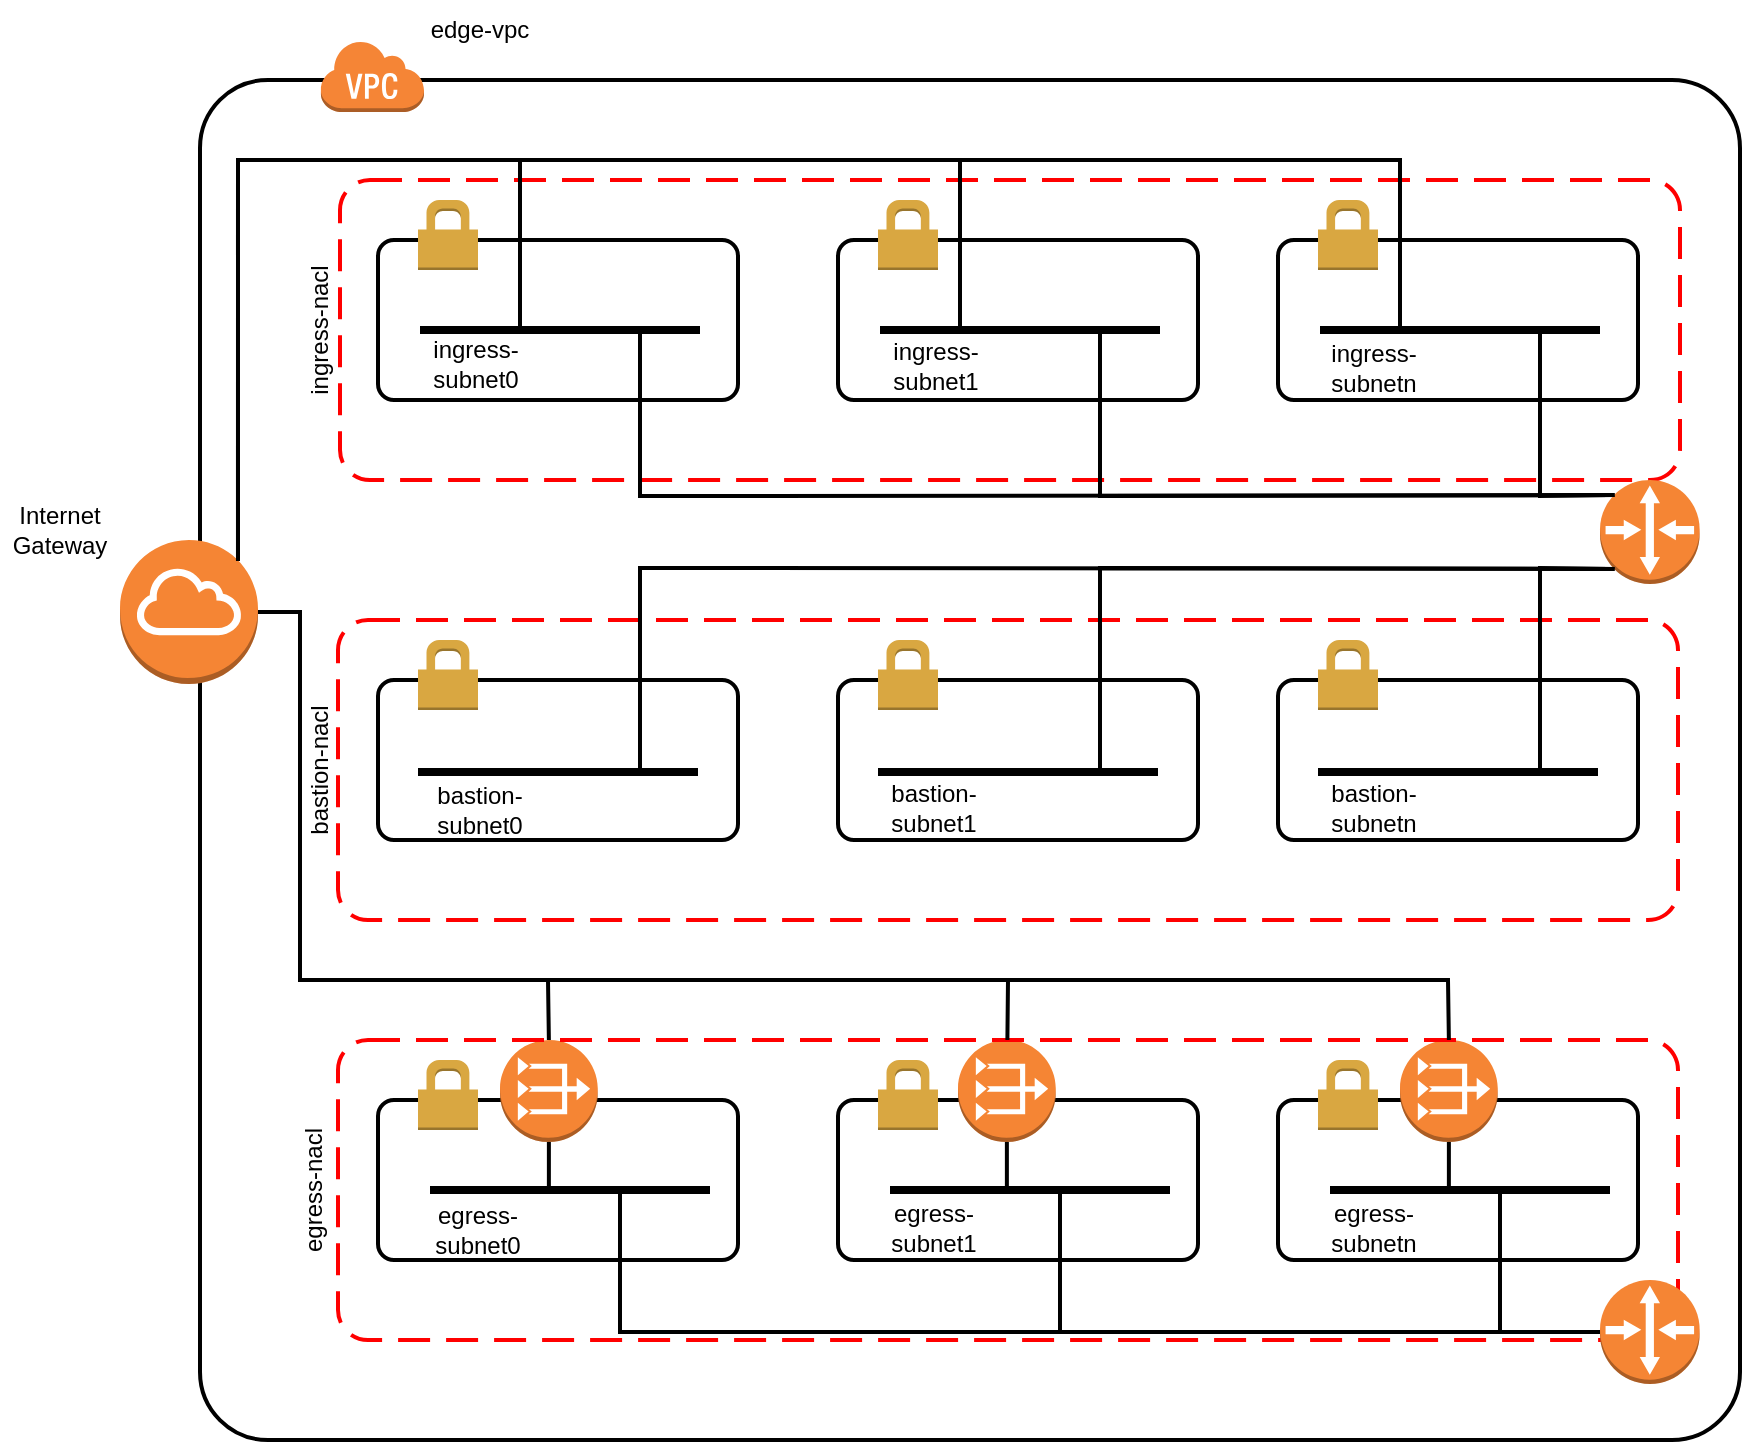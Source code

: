 <mxfile>
    <diagram id="WIGDCP3yOsYosLk1Ud_d" name="Page-1">
        <mxGraphModel dx="2545" dy="906" grid="1" gridSize="10" guides="1" tooltips="1" connect="1" arrows="1" fold="1" page="1" pageScale="1" pageWidth="827" pageHeight="1169" math="0" shadow="0">
            <root>
                <mxCell id="0"/>
                <object label="VPC" id="1">
                    <mxCell style="" parent="0"/>
                </object>
                <mxCell id="2" value="" style="rounded=1;arcSize=5;dashed=0;fillColor=none;gradientColor=none;strokeWidth=2;" parent="1" vertex="1">
                    <mxGeometry x="10" y="70" width="770" height="680" as="geometry"/>
                </mxCell>
                <mxCell id="3" value="" style="dashed=0;html=1;shape=mxgraph.aws3.virtual_private_cloud;fillColor=#F58536;gradientColor=none;dashed=0;" parent="1" vertex="1">
                    <mxGeometry x="70" y="50" width="52" height="36" as="geometry"/>
                </mxCell>
                <object label="subnets" id="4">
                    <mxCell parent="0"/>
                </object>
                <mxCell id="5" value="" style="rounded=1;arcSize=10;dashed=0;fillColor=none;gradientColor=none;strokeWidth=2;" parent="4" vertex="1">
                    <mxGeometry x="99" y="150" width="180" height="80" as="geometry"/>
                </mxCell>
                <mxCell id="6" value="" style="dashed=0;html=1;shape=mxgraph.aws3.permissions;fillColor=#D9A741;gradientColor=none;dashed=0;" parent="4" vertex="1">
                    <mxGeometry x="119" y="130" width="30" height="35" as="geometry"/>
                </mxCell>
                <mxCell id="14" value="" style="rounded=1;arcSize=10;dashed=0;fillColor=none;gradientColor=none;strokeWidth=2;" parent="4" vertex="1">
                    <mxGeometry x="329" y="150" width="180" height="80" as="geometry"/>
                </mxCell>
                <mxCell id="16" value="" style="rounded=1;arcSize=10;dashed=0;fillColor=none;gradientColor=none;strokeWidth=2;" parent="4" vertex="1">
                    <mxGeometry x="549" y="150" width="180" height="80" as="geometry"/>
                </mxCell>
                <mxCell id="13" value="" style="dashed=0;html=1;shape=mxgraph.aws3.permissions;fillColor=#D9A741;gradientColor=none;dashed=0;" parent="4" vertex="1">
                    <mxGeometry x="349" y="130" width="30" height="35" as="geometry"/>
                </mxCell>
                <mxCell id="15" value="" style="dashed=0;html=1;shape=mxgraph.aws3.permissions;fillColor=#D9A741;gradientColor=none;dashed=0;" parent="4" vertex="1">
                    <mxGeometry x="569" y="130" width="30" height="35" as="geometry"/>
                </mxCell>
                <mxCell id="17" value="" style="rounded=1;arcSize=10;dashed=0;fillColor=none;gradientColor=none;strokeWidth=2;" parent="4" vertex="1">
                    <mxGeometry x="99" y="370" width="180" height="80" as="geometry"/>
                </mxCell>
                <mxCell id="18" value="" style="dashed=0;html=1;shape=mxgraph.aws3.permissions;fillColor=#D9A741;gradientColor=none;dashed=0;" parent="4" vertex="1">
                    <mxGeometry x="119" y="350" width="30" height="35" as="geometry"/>
                </mxCell>
                <mxCell id="19" value="" style="rounded=1;arcSize=10;dashed=0;fillColor=none;gradientColor=none;strokeWidth=2;" parent="4" vertex="1">
                    <mxGeometry x="329" y="370" width="180" height="80" as="geometry"/>
                </mxCell>
                <mxCell id="20" value="" style="rounded=1;arcSize=10;dashed=0;fillColor=none;gradientColor=none;strokeWidth=2;" parent="4" vertex="1">
                    <mxGeometry x="549" y="370" width="180" height="80" as="geometry"/>
                </mxCell>
                <mxCell id="21" value="" style="dashed=0;html=1;shape=mxgraph.aws3.permissions;fillColor=#D9A741;gradientColor=none;dashed=0;" parent="4" vertex="1">
                    <mxGeometry x="349" y="350" width="30" height="35" as="geometry"/>
                </mxCell>
                <mxCell id="22" value="" style="dashed=0;html=1;shape=mxgraph.aws3.permissions;fillColor=#D9A741;gradientColor=none;dashed=0;" parent="4" vertex="1">
                    <mxGeometry x="569" y="350" width="30" height="35" as="geometry"/>
                </mxCell>
                <mxCell id="23" value="" style="rounded=1;arcSize=10;dashed=0;fillColor=none;gradientColor=none;strokeWidth=2;" parent="4" vertex="1">
                    <mxGeometry x="99" y="580" width="180" height="80" as="geometry"/>
                </mxCell>
                <mxCell id="24" value="" style="dashed=0;html=1;shape=mxgraph.aws3.permissions;fillColor=#D9A741;gradientColor=none;dashed=0;" parent="4" vertex="1">
                    <mxGeometry x="119" y="560" width="30" height="35" as="geometry"/>
                </mxCell>
                <mxCell id="25" value="" style="rounded=1;arcSize=10;dashed=0;fillColor=none;gradientColor=none;strokeWidth=2;" parent="4" vertex="1">
                    <mxGeometry x="329" y="580" width="180" height="80" as="geometry"/>
                </mxCell>
                <mxCell id="26" value="" style="rounded=1;arcSize=10;dashed=0;fillColor=none;gradientColor=none;strokeWidth=2;" parent="4" vertex="1">
                    <mxGeometry x="549" y="580" width="180" height="80" as="geometry"/>
                </mxCell>
                <mxCell id="27" value="" style="dashed=0;html=1;shape=mxgraph.aws3.permissions;fillColor=#D9A741;gradientColor=none;dashed=0;" parent="4" vertex="1">
                    <mxGeometry x="349" y="560" width="30" height="35" as="geometry"/>
                </mxCell>
                <mxCell id="28" value="" style="dashed=0;html=1;shape=mxgraph.aws3.permissions;fillColor=#D9A741;gradientColor=none;dashed=0;" parent="4" vertex="1">
                    <mxGeometry x="569" y="560" width="30" height="35" as="geometry"/>
                </mxCell>
                <mxCell id="29" value="edge-vpc" style="text;html=1;strokeColor=none;fillColor=none;align=center;verticalAlign=middle;whiteSpace=wrap;rounded=0;" parent="4" vertex="1">
                    <mxGeometry x="120" y="30" width="60" height="30" as="geometry"/>
                </mxCell>
                <mxCell id="63" value="" style="line;strokeWidth=4;html=1;perimeter=backbonePerimeter;points=[];outlineConnect=0;" vertex="1" parent="4">
                    <mxGeometry x="120" y="190" width="140" height="10" as="geometry"/>
                </mxCell>
                <mxCell id="64" value="" style="line;strokeWidth=4;html=1;perimeter=backbonePerimeter;points=[];outlineConnect=0;" vertex="1" parent="4">
                    <mxGeometry x="350" y="190" width="140" height="10" as="geometry"/>
                </mxCell>
                <mxCell id="65" value="" style="line;strokeWidth=4;html=1;perimeter=backbonePerimeter;points=[];outlineConnect=0;" vertex="1" parent="4">
                    <mxGeometry x="570" y="190" width="140" height="10" as="geometry"/>
                </mxCell>
                <mxCell id="66" value="" style="line;strokeWidth=4;html=1;perimeter=backbonePerimeter;points=[];outlineConnect=0;" vertex="1" parent="4">
                    <mxGeometry x="569" y="411" width="140" height="10" as="geometry"/>
                </mxCell>
                <mxCell id="67" value="" style="line;strokeWidth=4;html=1;perimeter=backbonePerimeter;points=[];outlineConnect=0;" vertex="1" parent="4">
                    <mxGeometry x="349" y="411" width="140" height="10" as="geometry"/>
                </mxCell>
                <mxCell id="68" value="" style="line;strokeWidth=4;html=1;perimeter=backbonePerimeter;points=[];outlineConnect=0;" vertex="1" parent="4">
                    <mxGeometry x="119" y="411" width="140" height="10" as="geometry"/>
                </mxCell>
                <mxCell id="69" value="" style="line;strokeWidth=4;html=1;perimeter=backbonePerimeter;points=[];outlineConnect=0;" vertex="1" parent="4">
                    <mxGeometry x="125" y="620" width="140" height="10" as="geometry"/>
                </mxCell>
                <mxCell id="70" value="" style="line;strokeWidth=4;html=1;perimeter=backbonePerimeter;points=[];outlineConnect=0;" vertex="1" parent="4">
                    <mxGeometry x="355" y="620" width="140" height="10" as="geometry"/>
                </mxCell>
                <mxCell id="71" value="" style="line;strokeWidth=4;html=1;perimeter=backbonePerimeter;points=[];outlineConnect=0;" vertex="1" parent="4">
                    <mxGeometry x="575" y="620" width="140" height="10" as="geometry"/>
                </mxCell>
                <mxCell id="103" value="ingress-subnet0" style="text;html=1;strokeColor=none;fillColor=none;align=center;verticalAlign=middle;whiteSpace=wrap;rounded=0;" vertex="1" parent="4">
                    <mxGeometry x="118" y="197" width="60" height="30" as="geometry"/>
                </mxCell>
                <mxCell id="104" value="ingress-subnet1" style="text;html=1;strokeColor=none;fillColor=none;align=center;verticalAlign=middle;whiteSpace=wrap;rounded=0;" vertex="1" parent="4">
                    <mxGeometry x="348" y="198" width="60" height="30" as="geometry"/>
                </mxCell>
                <mxCell id="105" value="ingress-subnetn" style="text;html=1;strokeColor=none;fillColor=none;align=center;verticalAlign=middle;whiteSpace=wrap;rounded=0;" vertex="1" parent="4">
                    <mxGeometry x="567" y="199" width="60" height="30" as="geometry"/>
                </mxCell>
                <mxCell id="106" value="bastion-subnet0" style="text;html=1;strokeColor=none;fillColor=none;align=center;verticalAlign=middle;whiteSpace=wrap;rounded=0;" vertex="1" parent="4">
                    <mxGeometry x="120" y="420" width="60" height="30" as="geometry"/>
                </mxCell>
                <mxCell id="107" value="bastion-subnet1" style="text;html=1;strokeColor=none;fillColor=none;align=center;verticalAlign=middle;whiteSpace=wrap;rounded=0;" vertex="1" parent="4">
                    <mxGeometry x="347" y="419" width="60" height="30" as="geometry"/>
                </mxCell>
                <mxCell id="108" value="bastion-subnetn" style="text;html=1;strokeColor=none;fillColor=none;align=center;verticalAlign=middle;whiteSpace=wrap;rounded=0;" vertex="1" parent="4">
                    <mxGeometry x="567" y="419" width="60" height="30" as="geometry"/>
                </mxCell>
                <mxCell id="109" value="egress-subnet0" style="text;html=1;strokeColor=none;fillColor=none;align=center;verticalAlign=middle;whiteSpace=wrap;rounded=0;" vertex="1" parent="4">
                    <mxGeometry x="119" y="630" width="60" height="30" as="geometry"/>
                </mxCell>
                <mxCell id="110" value="egress-subnet1" style="text;html=1;strokeColor=none;fillColor=none;align=center;verticalAlign=middle;whiteSpace=wrap;rounded=0;" vertex="1" parent="4">
                    <mxGeometry x="347" y="629" width="60" height="30" as="geometry"/>
                </mxCell>
                <mxCell id="111" value="egress-subnetn" style="text;html=1;strokeColor=none;fillColor=none;align=center;verticalAlign=middle;whiteSpace=wrap;rounded=0;" vertex="1" parent="4">
                    <mxGeometry x="567" y="629" width="60" height="30" as="geometry"/>
                </mxCell>
                <mxCell id="49" value="IGW" parent="0"/>
                <mxCell id="51" value="" style="outlineConnect=0;dashed=0;verticalLabelPosition=bottom;verticalAlign=top;align=center;html=1;shape=mxgraph.aws3.internet_gateway;fillColor=#F58534;gradientColor=none;" vertex="1" parent="49">
                    <mxGeometry x="-30" y="300" width="69" height="72" as="geometry"/>
                </mxCell>
                <mxCell id="53" value="Internet Gateway" style="text;html=1;strokeColor=none;fillColor=none;align=center;verticalAlign=middle;whiteSpace=wrap;rounded=0;" vertex="1" parent="49">
                    <mxGeometry x="-90" y="280" width="60" height="30" as="geometry"/>
                </mxCell>
                <object label="NAT" id="73">
                    <mxCell parent="0"/>
                </object>
                <mxCell id="74" value="" style="outlineConnect=0;dashed=0;verticalLabelPosition=bottom;verticalAlign=top;align=center;html=1;shape=mxgraph.aws3.vpc_nat_gateway;fillColor=#F58534;gradientColor=none;aspect=fixed;" vertex="1" parent="73">
                    <mxGeometry x="160" y="550" width="48.88" height="51" as="geometry"/>
                </mxCell>
                <mxCell id="75" value="" style="outlineConnect=0;dashed=0;verticalLabelPosition=bottom;verticalAlign=top;align=center;html=1;shape=mxgraph.aws3.vpc_nat_gateway;fillColor=#F58534;gradientColor=none;aspect=fixed;" vertex="1" parent="73">
                    <mxGeometry x="389" y="550" width="48.88" height="51" as="geometry"/>
                </mxCell>
                <mxCell id="76" value="" style="outlineConnect=0;dashed=0;verticalLabelPosition=bottom;verticalAlign=top;align=center;html=1;shape=mxgraph.aws3.vpc_nat_gateway;fillColor=#F58534;gradientColor=none;aspect=fixed;" vertex="1" parent="73">
                    <mxGeometry x="610" y="550" width="48.88" height="51" as="geometry"/>
                </mxCell>
                <object label="NACL" id="42">
                    <mxCell parent="0"/>
                </object>
                <mxCell id="43" value="" style="rounded=1;arcSize=10;dashed=1;strokeColor=#ff0000;fillColor=none;gradientColor=none;dashPattern=8 4;strokeWidth=2;" parent="42" vertex="1">
                    <mxGeometry x="80" y="120" width="670" height="150" as="geometry"/>
                </mxCell>
                <mxCell id="44" value="" style="rounded=1;arcSize=10;dashed=1;strokeColor=#ff0000;fillColor=none;gradientColor=none;dashPattern=8 4;strokeWidth=2;" parent="42" vertex="1">
                    <mxGeometry x="79" y="340" width="670" height="150" as="geometry"/>
                </mxCell>
                <mxCell id="45" value="" style="rounded=1;arcSize=10;dashed=1;strokeColor=#ff0000;fillColor=none;gradientColor=none;dashPattern=8 4;strokeWidth=2;" parent="42" vertex="1">
                    <mxGeometry x="79" y="550" width="670" height="150" as="geometry"/>
                </mxCell>
                <mxCell id="46" value="ingress-nacl" style="text;html=1;strokeColor=none;fillColor=none;align=center;verticalAlign=middle;whiteSpace=wrap;rounded=0;rotation=-90;" parent="42" vertex="1">
                    <mxGeometry x="20" y="180" width="100" height="30" as="geometry"/>
                </mxCell>
                <mxCell id="47" value="bastion-nacl" style="text;html=1;strokeColor=none;fillColor=none;align=center;verticalAlign=middle;whiteSpace=wrap;rounded=0;rotation=-90;" parent="42" vertex="1">
                    <mxGeometry x="30" y="400" width="80" height="30" as="geometry"/>
                </mxCell>
                <mxCell id="48" value="egress-nacl" style="text;html=1;strokeColor=none;fillColor=none;align=center;verticalAlign=middle;whiteSpace=wrap;rounded=0;rotation=-90;" parent="42" vertex="1">
                    <mxGeometry x="22" y="610" width="90" height="30" as="geometry"/>
                </mxCell>
                <object label="RTB" id="80">
                    <mxCell parent="0"/>
                </object>
                <mxCell id="81" value="" style="endArrow=none;html=1;entryX=1;entryY=0.5;entryDx=0;entryDy=0;entryPerimeter=0;exitX=0.5;exitY=0;exitDx=0;exitDy=0;exitPerimeter=0;rounded=0;jumpStyle=arc;strokeWidth=2;" edge="1" parent="80">
                    <mxGeometry width="50" height="50" relative="1" as="geometry">
                        <mxPoint x="184.44" y="550" as="sourcePoint"/>
                        <mxPoint x="39" y="336" as="targetPoint"/>
                        <Array as="points">
                            <mxPoint x="184" y="520"/>
                            <mxPoint x="60" y="520"/>
                            <mxPoint x="60" y="336"/>
                        </Array>
                    </mxGeometry>
                </mxCell>
                <mxCell id="82" value="" style="endArrow=none;html=1;entryX=1;entryY=0.5;entryDx=0;entryDy=0;entryPerimeter=0;rounded=0;jumpStyle=arc;strokeWidth=2;" edge="1" parent="80" source="75" target="51">
                    <mxGeometry width="50" height="50" relative="1" as="geometry">
                        <mxPoint x="194.44" y="560" as="sourcePoint"/>
                        <mxPoint x="49" y="346" as="targetPoint"/>
                        <Array as="points">
                            <mxPoint x="414" y="520"/>
                            <mxPoint x="60" y="520"/>
                            <mxPoint x="60" y="336"/>
                        </Array>
                    </mxGeometry>
                </mxCell>
                <mxCell id="83" value="" style="endArrow=none;html=1;entryX=1;entryY=0.5;entryDx=0;entryDy=0;entryPerimeter=0;rounded=0;jumpStyle=arc;strokeWidth=2;exitX=0.5;exitY=0;exitDx=0;exitDy=0;exitPerimeter=0;" edge="1" parent="80" source="76" target="51">
                    <mxGeometry width="50" height="50" relative="1" as="geometry">
                        <mxPoint x="424" y="560" as="sourcePoint"/>
                        <mxPoint x="49" y="346" as="targetPoint"/>
                        <Array as="points">
                            <mxPoint x="634" y="520"/>
                            <mxPoint x="60" y="520"/>
                            <mxPoint x="60" y="336"/>
                        </Array>
                    </mxGeometry>
                </mxCell>
                <mxCell id="84" value="" style="endArrow=none;html=1;rounded=0;strokeWidth=2;jumpStyle=arc;entryX=0.5;entryY=1;entryDx=0;entryDy=0;entryPerimeter=0;" edge="1" parent="80" source="69" target="74">
                    <mxGeometry width="50" height="50" relative="1" as="geometry">
                        <mxPoint x="390" y="440" as="sourcePoint"/>
                        <mxPoint x="440" y="390" as="targetPoint"/>
                    </mxGeometry>
                </mxCell>
                <mxCell id="85" value="" style="endArrow=none;html=1;rounded=0;strokeWidth=2;jumpStyle=arc;entryX=0.5;entryY=1;entryDx=0;entryDy=0;entryPerimeter=0;" edge="1" parent="80" source="70" target="75">
                    <mxGeometry width="50" height="50" relative="1" as="geometry">
                        <mxPoint x="194.44" y="633" as="sourcePoint"/>
                        <mxPoint x="194.44" y="611" as="targetPoint"/>
                    </mxGeometry>
                </mxCell>
                <mxCell id="87" value="" style="endArrow=none;html=1;rounded=0;strokeWidth=2;jumpStyle=arc;entryX=0.5;entryY=1;entryDx=0;entryDy=0;entryPerimeter=0;" edge="1" parent="80" source="71" target="76">
                    <mxGeometry width="50" height="50" relative="1" as="geometry">
                        <mxPoint x="423.44" y="633" as="sourcePoint"/>
                        <mxPoint x="423.44" y="611" as="targetPoint"/>
                    </mxGeometry>
                </mxCell>
                <mxCell id="88" value="" style="outlineConnect=0;dashed=0;verticalLabelPosition=bottom;verticalAlign=top;align=center;html=1;shape=mxgraph.aws3.router;fillColor=#F58534;gradientColor=none;aspect=fixed;" vertex="1" parent="80">
                    <mxGeometry x="710" y="270" width="49.83" height="52" as="geometry"/>
                </mxCell>
                <mxCell id="89" value="" style="outlineConnect=0;dashed=0;verticalLabelPosition=bottom;verticalAlign=top;align=center;html=1;shape=mxgraph.aws3.router;fillColor=#F58534;gradientColor=none;aspect=fixed;" vertex="1" parent="80">
                    <mxGeometry x="710" y="670" width="49.83" height="52" as="geometry"/>
                </mxCell>
                <mxCell id="90" value="" style="endArrow=none;html=1;rounded=0;strokeWidth=2;jumpStyle=arc;entryX=0;entryY=0.5;entryDx=0;entryDy=0;entryPerimeter=0;" edge="1" parent="80" source="71" target="89">
                    <mxGeometry width="50" height="50" relative="1" as="geometry">
                        <mxPoint x="220" y="850" as="sourcePoint"/>
                        <mxPoint x="270" y="800" as="targetPoint"/>
                        <Array as="points">
                            <mxPoint x="660" y="696"/>
                        </Array>
                    </mxGeometry>
                </mxCell>
                <mxCell id="91" value="" style="endArrow=none;html=1;rounded=0;strokeWidth=2;jumpStyle=arc;exitX=0;exitY=0.5;exitDx=0;exitDy=0;exitPerimeter=0;" edge="1" parent="80" source="89" target="70">
                    <mxGeometry width="50" height="50" relative="1" as="geometry">
                        <mxPoint x="440" y="820" as="sourcePoint"/>
                        <mxPoint x="490" y="770" as="targetPoint"/>
                        <Array as="points">
                            <mxPoint x="440" y="696"/>
                        </Array>
                    </mxGeometry>
                </mxCell>
                <mxCell id="92" value="" style="endArrow=none;html=1;rounded=0;strokeWidth=2;jumpStyle=arc;exitX=0;exitY=0.5;exitDx=0;exitDy=0;exitPerimeter=0;" edge="1" parent="80" source="89" target="69">
                    <mxGeometry width="50" height="50" relative="1" as="geometry">
                        <mxPoint x="140" y="780" as="sourcePoint"/>
                        <mxPoint x="190" y="730" as="targetPoint"/>
                        <Array as="points">
                            <mxPoint x="220" y="696"/>
                        </Array>
                    </mxGeometry>
                </mxCell>
                <mxCell id="93" value="" style="endArrow=none;html=1;rounded=0;strokeWidth=2;jumpStyle=arc;exitX=0.145;exitY=0.145;exitDx=0;exitDy=0;exitPerimeter=0;" edge="1" parent="80" source="88" target="63">
                    <mxGeometry width="50" height="50" relative="1" as="geometry">
                        <mxPoint x="-190" y="220" as="sourcePoint"/>
                        <mxPoint x="-140" y="170" as="targetPoint"/>
                        <Array as="points">
                            <mxPoint x="230" y="278"/>
                        </Array>
                    </mxGeometry>
                </mxCell>
                <mxCell id="94" value="" style="endArrow=none;html=1;rounded=0;strokeWidth=2;jumpStyle=arc;exitX=0.145;exitY=0.145;exitDx=0;exitDy=0;exitPerimeter=0;" edge="1" parent="80" source="88" target="64">
                    <mxGeometry width="50" height="50" relative="1" as="geometry">
                        <mxPoint x="-140" y="270" as="sourcePoint"/>
                        <mxPoint x="-90" y="220" as="targetPoint"/>
                        <Array as="points">
                            <mxPoint x="460" y="278"/>
                        </Array>
                    </mxGeometry>
                </mxCell>
                <mxCell id="95" value="" style="endArrow=none;html=1;rounded=0;strokeWidth=2;jumpStyle=arc;exitX=0.145;exitY=0.145;exitDx=0;exitDy=0;exitPerimeter=0;" edge="1" parent="80" source="88" target="65">
                    <mxGeometry width="50" height="50" relative="1" as="geometry">
                        <mxPoint x="-180" y="390" as="sourcePoint"/>
                        <mxPoint x="-130" y="340" as="targetPoint"/>
                        <Array as="points">
                            <mxPoint x="680" y="278"/>
                        </Array>
                    </mxGeometry>
                </mxCell>
                <mxCell id="96" value="" style="endArrow=none;html=1;rounded=0;strokeWidth=2;jumpStyle=arc;entryX=0.145;entryY=0.855;entryDx=0;entryDy=0;entryPerimeter=0;" edge="1" parent="80" source="66" target="88">
                    <mxGeometry width="50" height="50" relative="1" as="geometry">
                        <mxPoint x="-270" y="440" as="sourcePoint"/>
                        <mxPoint x="-220" y="390" as="targetPoint"/>
                        <Array as="points">
                            <mxPoint x="680" y="314"/>
                        </Array>
                    </mxGeometry>
                </mxCell>
                <mxCell id="98" value="" style="endArrow=none;html=1;rounded=0;strokeWidth=2;jumpStyle=arc;exitX=0.855;exitY=0.145;exitDx=0;exitDy=0;exitPerimeter=0;" edge="1" parent="80" source="51" target="63">
                    <mxGeometry width="50" height="50" relative="1" as="geometry">
                        <mxPoint x="79.83" y="121" as="sourcePoint"/>
                        <mxPoint x="-130" y="120" as="targetPoint"/>
                        <Array as="points">
                            <mxPoint x="29" y="110"/>
                            <mxPoint x="170" y="110"/>
                        </Array>
                    </mxGeometry>
                </mxCell>
                <mxCell id="99" value="" style="endArrow=none;html=1;rounded=0;strokeWidth=2;jumpStyle=arc;exitX=0.855;exitY=0.145;exitDx=0;exitDy=0;exitPerimeter=0;" edge="1" parent="80" source="51" target="64">
                    <mxGeometry width="50" height="50" relative="1" as="geometry">
                        <mxPoint x="-130" y="200" as="sourcePoint"/>
                        <mxPoint x="-80" y="150" as="targetPoint"/>
                        <Array as="points">
                            <mxPoint x="29" y="110"/>
                            <mxPoint x="390" y="110"/>
                        </Array>
                    </mxGeometry>
                </mxCell>
                <mxCell id="100" value="" style="endArrow=none;html=1;rounded=0;strokeWidth=2;jumpStyle=arc;exitX=0.855;exitY=0.145;exitDx=0;exitDy=0;exitPerimeter=0;" edge="1" parent="80" source="51" target="65">
                    <mxGeometry width="50" height="50" relative="1" as="geometry">
                        <mxPoint x="-160" y="220" as="sourcePoint"/>
                        <mxPoint x="-110" y="170" as="targetPoint"/>
                        <Array as="points">
                            <mxPoint x="29" y="110"/>
                            <mxPoint x="610" y="110"/>
                        </Array>
                    </mxGeometry>
                </mxCell>
                <mxCell id="101" value="" style="endArrow=none;html=1;rounded=0;strokeWidth=2;jumpStyle=arc;entryX=0.145;entryY=0.855;entryDx=0;entryDy=0;entryPerimeter=0;" edge="1" parent="80" source="67" target="88">
                    <mxGeometry width="50" height="50" relative="1" as="geometry">
                        <mxPoint x="-130" y="490" as="sourcePoint"/>
                        <mxPoint x="-80" y="440" as="targetPoint"/>
                        <Array as="points">
                            <mxPoint x="460" y="314"/>
                        </Array>
                    </mxGeometry>
                </mxCell>
                <mxCell id="102" value="" style="endArrow=none;html=1;rounded=0;strokeWidth=2;jumpStyle=arc;entryX=0.145;entryY=0.855;entryDx=0;entryDy=0;entryPerimeter=0;" edge="1" parent="80" source="68" target="88">
                    <mxGeometry width="50" height="50" relative="1" as="geometry">
                        <mxPoint x="-130" y="500" as="sourcePoint"/>
                        <mxPoint x="-80" y="450" as="targetPoint"/>
                        <Array as="points">
                            <mxPoint x="230" y="314"/>
                        </Array>
                    </mxGeometry>
                </mxCell>
            </root>
        </mxGraphModel>
    </diagram>
</mxfile>